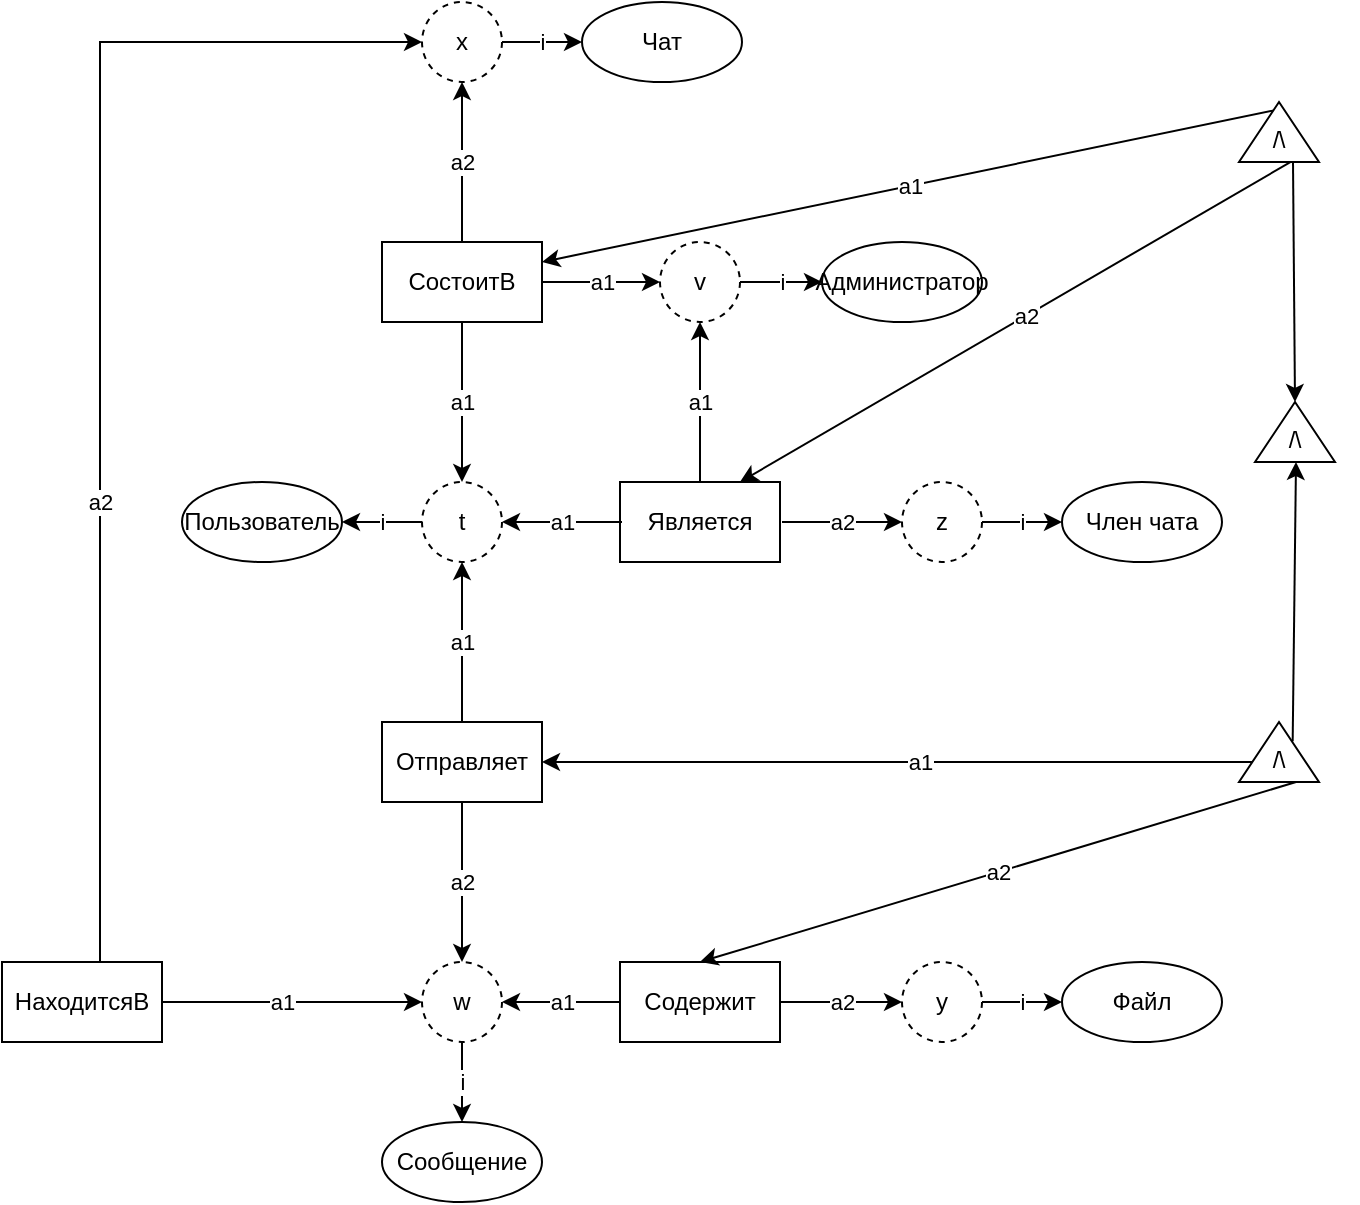 <mxfile version="24.6.4" type="github">
  <diagram name="Страница — 1" id="7VjMfyYCBIDdphOzAkVa">
    <mxGraphModel dx="2074" dy="1140" grid="1" gridSize="10" guides="1" tooltips="1" connect="1" arrows="1" fold="1" page="1" pageScale="1" pageWidth="827" pageHeight="1169" math="0" shadow="0">
      <root>
        <mxCell id="0" />
        <mxCell id="1" parent="0" />
        <mxCell id="vOu4F3v29nX7sKF6QjkA-1" value="Пользователь" style="ellipse;whiteSpace=wrap;html=1;" parent="1" vertex="1">
          <mxGeometry x="120" y="840" width="80" height="40" as="geometry" />
        </mxCell>
        <mxCell id="vOu4F3v29nX7sKF6QjkA-2" value="" style="endArrow=classic;html=1;rounded=0;entryX=1;entryY=0.5;entryDx=0;entryDy=0;exitX=0;exitY=0.5;exitDx=0;exitDy=0;" parent="1" source="vOu4F3v29nX7sKF6QjkA-4" target="vOu4F3v29nX7sKF6QjkA-1" edge="1">
          <mxGeometry relative="1" as="geometry">
            <mxPoint x="180" y="900" as="sourcePoint" />
            <mxPoint x="280" y="900" as="targetPoint" />
          </mxGeometry>
        </mxCell>
        <mxCell id="vOu4F3v29nX7sKF6QjkA-3" value="i" style="edgeLabel;resizable=0;html=1;;align=center;verticalAlign=middle;" parent="vOu4F3v29nX7sKF6QjkA-2" connectable="0" vertex="1">
          <mxGeometry relative="1" as="geometry" />
        </mxCell>
        <mxCell id="vOu4F3v29nX7sKF6QjkA-4" value="t" style="ellipse;whiteSpace=wrap;html=1;align=center;dashed=1;" parent="1" vertex="1">
          <mxGeometry x="240" y="840" width="40" height="40" as="geometry" />
        </mxCell>
        <mxCell id="vOu4F3v29nX7sKF6QjkA-6" value="Является" style="rounded=0;whiteSpace=wrap;html=1;" parent="1" vertex="1">
          <mxGeometry x="339" y="840" width="80" height="40" as="geometry" />
        </mxCell>
        <mxCell id="vOu4F3v29nX7sKF6QjkA-9" value="Член чата" style="ellipse;whiteSpace=wrap;html=1;" parent="1" vertex="1">
          <mxGeometry x="560" y="840" width="80" height="40" as="geometry" />
        </mxCell>
        <mxCell id="vOu4F3v29nX7sKF6QjkA-10" value="" style="endArrow=classic;html=1;rounded=0;exitX=1;exitY=0.5;exitDx=0;exitDy=0;entryX=0;entryY=0.5;entryDx=0;entryDy=0;" parent="1" source="vOu4F3v29nX7sKF6QjkA-12" target="vOu4F3v29nX7sKF6QjkA-9" edge="1">
          <mxGeometry relative="1" as="geometry">
            <mxPoint x="658.5" y="910" as="sourcePoint" />
            <mxPoint x="590" y="860" as="targetPoint" />
          </mxGeometry>
        </mxCell>
        <mxCell id="vOu4F3v29nX7sKF6QjkA-11" value="i" style="edgeLabel;resizable=0;html=1;;align=center;verticalAlign=middle;" parent="vOu4F3v29nX7sKF6QjkA-10" connectable="0" vertex="1">
          <mxGeometry relative="1" as="geometry" />
        </mxCell>
        <mxCell id="vOu4F3v29nX7sKF6QjkA-12" value="z" style="ellipse;whiteSpace=wrap;html=1;align=center;dashed=1;" parent="1" vertex="1">
          <mxGeometry x="480" y="840" width="40" height="40" as="geometry" />
        </mxCell>
        <mxCell id="vOu4F3v29nX7sKF6QjkA-13" value="" style="endArrow=classic;html=1;rounded=0;entryX=1;entryY=0.5;entryDx=0;entryDy=0;" parent="1" target="vOu4F3v29nX7sKF6QjkA-4" edge="1">
          <mxGeometry relative="1" as="geometry">
            <mxPoint x="340" y="860" as="sourcePoint" />
            <mxPoint x="315" y="860" as="targetPoint" />
            <Array as="points" />
          </mxGeometry>
        </mxCell>
        <mxCell id="vOu4F3v29nX7sKF6QjkA-14" value="a1" style="edgeLabel;resizable=0;html=1;;align=center;verticalAlign=middle;" parent="vOu4F3v29nX7sKF6QjkA-13" connectable="0" vertex="1">
          <mxGeometry relative="1" as="geometry" />
        </mxCell>
        <mxCell id="vOu4F3v29nX7sKF6QjkA-15" value="" style="endArrow=classic;html=1;rounded=0;entryX=0;entryY=0.5;entryDx=0;entryDy=0;" parent="1" target="vOu4F3v29nX7sKF6QjkA-12" edge="1">
          <mxGeometry relative="1" as="geometry">
            <mxPoint x="420" y="860" as="sourcePoint" />
            <mxPoint x="480" y="880" as="targetPoint" />
          </mxGeometry>
        </mxCell>
        <mxCell id="vOu4F3v29nX7sKF6QjkA-16" value="a2" style="edgeLabel;resizable=0;html=1;;align=center;verticalAlign=middle;" parent="vOu4F3v29nX7sKF6QjkA-15" connectable="0" vertex="1">
          <mxGeometry relative="1" as="geometry" />
        </mxCell>
        <mxCell id="vOu4F3v29nX7sKF6QjkA-20" value="Отправляет" style="rounded=0;whiteSpace=wrap;html=1;" parent="1" vertex="1">
          <mxGeometry x="220" y="960" width="80" height="40" as="geometry" />
        </mxCell>
        <mxCell id="vOu4F3v29nX7sKF6QjkA-21" value="" style="endArrow=classic;html=1;rounded=0;entryX=0.5;entryY=1;entryDx=0;entryDy=0;exitX=0.5;exitY=0;exitDx=0;exitDy=0;" parent="1" target="vOu4F3v29nX7sKF6QjkA-4" edge="1">
          <mxGeometry relative="1" as="geometry">
            <mxPoint x="260" y="960" as="sourcePoint" />
            <mxPoint x="290" y="960" as="targetPoint" />
            <Array as="points" />
          </mxGeometry>
        </mxCell>
        <mxCell id="vOu4F3v29nX7sKF6QjkA-22" value="a1" style="edgeLabel;resizable=0;html=1;;align=center;verticalAlign=middle;" parent="vOu4F3v29nX7sKF6QjkA-21" connectable="0" vertex="1">
          <mxGeometry relative="1" as="geometry" />
        </mxCell>
        <mxCell id="vOu4F3v29nX7sKF6QjkA-23" value="Сообщение" style="ellipse;whiteSpace=wrap;html=1;" parent="1" vertex="1">
          <mxGeometry x="220" y="1160" width="80" height="40" as="geometry" />
        </mxCell>
        <mxCell id="vOu4F3v29nX7sKF6QjkA-24" value="" style="endArrow=classic;html=1;rounded=0;entryX=0.5;entryY=0;entryDx=0;entryDy=0;exitX=0.5;exitY=1;exitDx=0;exitDy=0;" parent="1" source="vOu4F3v29nX7sKF6QjkA-26" target="vOu4F3v29nX7sKF6QjkA-23" edge="1">
          <mxGeometry relative="1" as="geometry">
            <mxPoint x="180" y="1140" as="sourcePoint" />
            <mxPoint x="160" y="1100" as="targetPoint" />
          </mxGeometry>
        </mxCell>
        <mxCell id="vOu4F3v29nX7sKF6QjkA-25" value="i" style="edgeLabel;resizable=0;html=1;;align=center;verticalAlign=middle;" parent="vOu4F3v29nX7sKF6QjkA-24" connectable="0" vertex="1">
          <mxGeometry relative="1" as="geometry" />
        </mxCell>
        <mxCell id="vOu4F3v29nX7sKF6QjkA-26" value="w" style="ellipse;whiteSpace=wrap;html=1;align=center;dashed=1;" parent="1" vertex="1">
          <mxGeometry x="240" y="1080" width="40" height="40" as="geometry" />
        </mxCell>
        <mxCell id="vOu4F3v29nX7sKF6QjkA-27" value="" style="endArrow=classic;html=1;rounded=0;entryX=0.5;entryY=0;entryDx=0;entryDy=0;exitX=0.5;exitY=1;exitDx=0;exitDy=0;" parent="1" target="vOu4F3v29nX7sKF6QjkA-26" edge="1">
          <mxGeometry relative="1" as="geometry">
            <mxPoint x="260" y="1000" as="sourcePoint" />
            <mxPoint x="410" y="1060" as="targetPoint" />
          </mxGeometry>
        </mxCell>
        <mxCell id="vOu4F3v29nX7sKF6QjkA-28" value="a2" style="edgeLabel;resizable=0;html=1;;align=center;verticalAlign=middle;" parent="vOu4F3v29nX7sKF6QjkA-27" connectable="0" vertex="1">
          <mxGeometry relative="1" as="geometry" />
        </mxCell>
        <mxCell id="vOu4F3v29nX7sKF6QjkA-29" value="Администратор" style="ellipse;whiteSpace=wrap;html=1;" parent="1" vertex="1">
          <mxGeometry x="440" y="720" width="80" height="40" as="geometry" />
        </mxCell>
        <mxCell id="vOu4F3v29nX7sKF6QjkA-30" value="" style="endArrow=classic;html=1;rounded=0;exitX=1;exitY=0.5;exitDx=0;exitDy=0;" parent="1" source="vOu4F3v29nX7sKF6QjkA-32" edge="1">
          <mxGeometry relative="1" as="geometry">
            <mxPoint x="700" y="790" as="sourcePoint" />
            <mxPoint x="440" y="740" as="targetPoint" />
          </mxGeometry>
        </mxCell>
        <mxCell id="vOu4F3v29nX7sKF6QjkA-31" value="i" style="edgeLabel;resizable=0;html=1;;align=center;verticalAlign=middle;" parent="vOu4F3v29nX7sKF6QjkA-30" connectable="0" vertex="1">
          <mxGeometry relative="1" as="geometry" />
        </mxCell>
        <mxCell id="vOu4F3v29nX7sKF6QjkA-32" value="v" style="ellipse;whiteSpace=wrap;html=1;align=center;dashed=1;" parent="1" vertex="1">
          <mxGeometry x="359" y="720" width="40" height="40" as="geometry" />
        </mxCell>
        <mxCell id="vOu4F3v29nX7sKF6QjkA-33" value="" style="endArrow=classic;html=1;rounded=0;entryX=0.5;entryY=1;entryDx=0;entryDy=0;" parent="1" target="vOu4F3v29nX7sKF6QjkA-32" edge="1">
          <mxGeometry relative="1" as="geometry">
            <mxPoint x="379" y="840" as="sourcePoint" />
            <mxPoint x="290" y="820" as="targetPoint" />
            <Array as="points" />
          </mxGeometry>
        </mxCell>
        <mxCell id="vOu4F3v29nX7sKF6QjkA-34" value="a1" style="edgeLabel;resizable=0;html=1;;align=center;verticalAlign=middle;" parent="vOu4F3v29nX7sKF6QjkA-33" connectable="0" vertex="1">
          <mxGeometry relative="1" as="geometry" />
        </mxCell>
        <mxCell id="vOu4F3v29nX7sKF6QjkA-35" value="СостоитВ" style="rounded=0;whiteSpace=wrap;html=1;" parent="1" vertex="1">
          <mxGeometry x="220" y="720" width="80" height="40" as="geometry" />
        </mxCell>
        <mxCell id="vOu4F3v29nX7sKF6QjkA-39" value="Чат" style="ellipse;whiteSpace=wrap;html=1;" parent="1" vertex="1">
          <mxGeometry x="320" y="600" width="80" height="40" as="geometry" />
        </mxCell>
        <mxCell id="vOu4F3v29nX7sKF6QjkA-40" value="" style="endArrow=classic;html=1;rounded=0;exitX=1;exitY=0.5;exitDx=0;exitDy=0;entryX=0;entryY=0.5;entryDx=0;entryDy=0;" parent="1" source="vOu4F3v29nX7sKF6QjkA-42" target="vOu4F3v29nX7sKF6QjkA-39" edge="1">
          <mxGeometry relative="1" as="geometry">
            <mxPoint x="340" y="560" as="sourcePoint" />
            <mxPoint x="200" y="620" as="targetPoint" />
          </mxGeometry>
        </mxCell>
        <mxCell id="vOu4F3v29nX7sKF6QjkA-41" value="i" style="edgeLabel;resizable=0;html=1;;align=center;verticalAlign=middle;" parent="vOu4F3v29nX7sKF6QjkA-40" connectable="0" vertex="1">
          <mxGeometry relative="1" as="geometry" />
        </mxCell>
        <mxCell id="vOu4F3v29nX7sKF6QjkA-42" value="x" style="ellipse;whiteSpace=wrap;html=1;align=center;dashed=1;" parent="1" vertex="1">
          <mxGeometry x="240" y="600" width="40" height="40" as="geometry" />
        </mxCell>
        <mxCell id="vOu4F3v29nX7sKF6QjkA-43" value="" style="endArrow=classic;html=1;rounded=0;entryX=0.5;entryY=0;entryDx=0;entryDy=0;exitX=0.5;exitY=1;exitDx=0;exitDy=0;" parent="1" target="vOu4F3v29nX7sKF6QjkA-4" edge="1">
          <mxGeometry relative="1" as="geometry">
            <mxPoint x="260" y="760" as="sourcePoint" />
            <mxPoint x="320" y="710" as="targetPoint" />
            <Array as="points" />
          </mxGeometry>
        </mxCell>
        <mxCell id="vOu4F3v29nX7sKF6QjkA-44" value="a1" style="edgeLabel;resizable=0;html=1;;align=center;verticalAlign=middle;" parent="vOu4F3v29nX7sKF6QjkA-43" connectable="0" vertex="1">
          <mxGeometry relative="1" as="geometry" />
        </mxCell>
        <mxCell id="vOu4F3v29nX7sKF6QjkA-45" value="" style="endArrow=classic;html=1;rounded=0;entryX=0.5;entryY=1;entryDx=0;entryDy=0;exitX=0.5;exitY=0;exitDx=0;exitDy=0;" parent="1" target="vOu4F3v29nX7sKF6QjkA-42" edge="1">
          <mxGeometry relative="1" as="geometry">
            <mxPoint x="260" y="720" as="sourcePoint" />
            <mxPoint x="320" y="748" as="targetPoint" />
          </mxGeometry>
        </mxCell>
        <mxCell id="vOu4F3v29nX7sKF6QjkA-46" value="a2" style="edgeLabel;resizable=0;html=1;;align=center;verticalAlign=middle;" parent="vOu4F3v29nX7sKF6QjkA-45" connectable="0" vertex="1">
          <mxGeometry relative="1" as="geometry" />
        </mxCell>
        <mxCell id="vOu4F3v29nX7sKF6QjkA-47" value="" style="endArrow=classic;html=1;rounded=0;entryX=0;entryY=0.5;entryDx=0;entryDy=0;exitX=1;exitY=0.5;exitDx=0;exitDy=0;" parent="1" source="vOu4F3v29nX7sKF6QjkA-35" target="vOu4F3v29nX7sKF6QjkA-32" edge="1">
          <mxGeometry relative="1" as="geometry">
            <mxPoint x="280" y="740" as="sourcePoint" />
            <mxPoint x="270" y="850" as="targetPoint" />
            <Array as="points" />
          </mxGeometry>
        </mxCell>
        <mxCell id="vOu4F3v29nX7sKF6QjkA-48" value="a1" style="edgeLabel;resizable=0;html=1;;align=center;verticalAlign=middle;" parent="vOu4F3v29nX7sKF6QjkA-47" connectable="0" vertex="1">
          <mxGeometry relative="1" as="geometry" />
        </mxCell>
        <mxCell id="vOu4F3v29nX7sKF6QjkA-49" value="Содержит" style="rounded=0;whiteSpace=wrap;html=1;" parent="1" vertex="1">
          <mxGeometry x="339" y="1080" width="80" height="40" as="geometry" />
        </mxCell>
        <mxCell id="vOu4F3v29nX7sKF6QjkA-51" value="Файл" style="ellipse;whiteSpace=wrap;html=1;" parent="1" vertex="1">
          <mxGeometry x="560" y="1080" width="80" height="40" as="geometry" />
        </mxCell>
        <mxCell id="vOu4F3v29nX7sKF6QjkA-52" value="" style="endArrow=classic;html=1;rounded=0;exitX=1;exitY=0.5;exitDx=0;exitDy=0;" parent="1" source="vOu4F3v29nX7sKF6QjkA-54" edge="1">
          <mxGeometry relative="1" as="geometry">
            <mxPoint x="680" y="1150" as="sourcePoint" />
            <mxPoint x="560" y="1100" as="targetPoint" />
          </mxGeometry>
        </mxCell>
        <mxCell id="vOu4F3v29nX7sKF6QjkA-53" value="i" style="edgeLabel;resizable=0;html=1;;align=center;verticalAlign=middle;" parent="vOu4F3v29nX7sKF6QjkA-52" connectable="0" vertex="1">
          <mxGeometry relative="1" as="geometry" />
        </mxCell>
        <mxCell id="vOu4F3v29nX7sKF6QjkA-54" value="y" style="ellipse;whiteSpace=wrap;html=1;align=center;dashed=1;" parent="1" vertex="1">
          <mxGeometry x="480" y="1080" width="40" height="40" as="geometry" />
        </mxCell>
        <mxCell id="vOu4F3v29nX7sKF6QjkA-55" value="" style="endArrow=classic;html=1;rounded=0;entryX=1;entryY=0.5;entryDx=0;entryDy=0;exitX=0;exitY=0.5;exitDx=0;exitDy=0;" parent="1" source="vOu4F3v29nX7sKF6QjkA-49" target="vOu4F3v29nX7sKF6QjkA-26" edge="1">
          <mxGeometry relative="1" as="geometry">
            <mxPoint x="360" y="1100" as="sourcePoint" />
            <mxPoint x="290" y="1080" as="targetPoint" />
            <Array as="points" />
          </mxGeometry>
        </mxCell>
        <mxCell id="vOu4F3v29nX7sKF6QjkA-56" value="a1" style="edgeLabel;resizable=0;html=1;;align=center;verticalAlign=middle;" parent="vOu4F3v29nX7sKF6QjkA-55" connectable="0" vertex="1">
          <mxGeometry relative="1" as="geometry" />
        </mxCell>
        <mxCell id="vOu4F3v29nX7sKF6QjkA-57" value="" style="endArrow=classic;html=1;rounded=0;entryX=0;entryY=0.5;entryDx=0;entryDy=0;exitX=1;exitY=0.5;exitDx=0;exitDy=0;" parent="1" source="vOu4F3v29nX7sKF6QjkA-49" target="vOu4F3v29nX7sKF6QjkA-54" edge="1">
          <mxGeometry relative="1" as="geometry">
            <mxPoint x="400" y="1100" as="sourcePoint" />
            <mxPoint x="540" y="1070" as="targetPoint" />
          </mxGeometry>
        </mxCell>
        <mxCell id="vOu4F3v29nX7sKF6QjkA-58" value="a2" style="edgeLabel;resizable=0;html=1;;align=center;verticalAlign=middle;" parent="vOu4F3v29nX7sKF6QjkA-57" connectable="0" vertex="1">
          <mxGeometry relative="1" as="geometry" />
        </mxCell>
        <mxCell id="vOu4F3v29nX7sKF6QjkA-62" value="" style="endArrow=classic;html=1;rounded=0;entryX=0;entryY=0.5;entryDx=0;entryDy=0;" parent="1" target="vOu4F3v29nX7sKF6QjkA-26" edge="1">
          <mxGeometry relative="1" as="geometry">
            <mxPoint x="100" y="1100" as="sourcePoint" />
            <mxPoint x="179" y="1099.71" as="targetPoint" />
            <Array as="points" />
          </mxGeometry>
        </mxCell>
        <mxCell id="vOu4F3v29nX7sKF6QjkA-63" value="a1" style="edgeLabel;resizable=0;html=1;;align=center;verticalAlign=middle;" parent="vOu4F3v29nX7sKF6QjkA-62" connectable="0" vertex="1">
          <mxGeometry relative="1" as="geometry" />
        </mxCell>
        <mxCell id="vOu4F3v29nX7sKF6QjkA-64" value="" style="endArrow=classic;html=1;rounded=0;exitX=0.5;exitY=0;exitDx=0;exitDy=0;entryX=0;entryY=0.5;entryDx=0;entryDy=0;" parent="1" target="vOu4F3v29nX7sKF6QjkA-42" edge="1">
          <mxGeometry relative="1" as="geometry">
            <mxPoint x="79" y="1080" as="sourcePoint" />
            <mxPoint x="60" y="630" as="targetPoint" />
            <Array as="points">
              <mxPoint x="79" y="620" />
            </Array>
          </mxGeometry>
        </mxCell>
        <mxCell id="vOu4F3v29nX7sKF6QjkA-65" value="a2" style="edgeLabel;resizable=0;html=1;;align=center;verticalAlign=middle;" parent="vOu4F3v29nX7sKF6QjkA-64" connectable="0" vertex="1">
          <mxGeometry relative="1" as="geometry">
            <mxPoint y="80" as="offset" />
          </mxGeometry>
        </mxCell>
        <mxCell id="vOu4F3v29nX7sKF6QjkA-67" value="" style="endArrow=classic;html=1;rounded=0;entryX=1;entryY=0.5;entryDx=0;entryDy=0;exitX=0;exitY=0.5;exitDx=0;exitDy=0;" parent="1" target="vOu4F3v29nX7sKF6QjkA-20" edge="1">
          <mxGeometry relative="1" as="geometry">
            <mxPoint x="678.5" y="980" as="sourcePoint" />
            <mxPoint x="280" y="980" as="targetPoint" />
            <Array as="points" />
          </mxGeometry>
        </mxCell>
        <mxCell id="vOu4F3v29nX7sKF6QjkA-68" value="a1" style="edgeLabel;resizable=0;html=1;;align=center;verticalAlign=middle;" parent="vOu4F3v29nX7sKF6QjkA-67" connectable="0" vertex="1">
          <mxGeometry relative="1" as="geometry" />
        </mxCell>
        <mxCell id="vOu4F3v29nX7sKF6QjkA-69" value="" style="endArrow=classic;html=1;rounded=0;exitX=0.667;exitY=0.867;exitDx=0;exitDy=0;entryX=0.5;entryY=0;entryDx=0;entryDy=0;exitPerimeter=0;" parent="1" source="vOu4F3v29nX7sKF6QjkA-97" target="vOu4F3v29nX7sKF6QjkA-49" edge="1">
          <mxGeometry relative="1" as="geometry">
            <mxPoint x="684.358" y="994.142" as="sourcePoint" />
            <mxPoint x="450" y="1060" as="targetPoint" />
          </mxGeometry>
        </mxCell>
        <mxCell id="vOu4F3v29nX7sKF6QjkA-70" value="a2" style="edgeLabel;resizable=0;html=1;;align=center;verticalAlign=middle;" parent="vOu4F3v29nX7sKF6QjkA-69" connectable="0" vertex="1">
          <mxGeometry relative="1" as="geometry" />
        </mxCell>
        <mxCell id="vOu4F3v29nX7sKF6QjkA-72" value="" style="endArrow=classic;html=1;rounded=0;exitX=0.5;exitY=0;exitDx=0;exitDy=0;entryX=1;entryY=0.25;entryDx=0;entryDy=0;" parent="1" source="vOu4F3v29nX7sKF6QjkA-92" target="vOu4F3v29nX7sKF6QjkA-35" edge="1">
          <mxGeometry relative="1" as="geometry">
            <mxPoint x="678.5" y="660" as="sourcePoint" />
            <mxPoint x="320" y="690" as="targetPoint" />
            <Array as="points" />
          </mxGeometry>
        </mxCell>
        <mxCell id="vOu4F3v29nX7sKF6QjkA-73" value="a1" style="edgeLabel;resizable=0;html=1;;align=center;verticalAlign=middle;" parent="vOu4F3v29nX7sKF6QjkA-72" connectable="0" vertex="1">
          <mxGeometry relative="1" as="geometry" />
        </mxCell>
        <mxCell id="vOu4F3v29nX7sKF6QjkA-74" value="" style="endArrow=classic;html=1;rounded=0;exitX=0;exitY=1;exitDx=0;exitDy=0;entryX=0.75;entryY=0;entryDx=0;entryDy=0;" parent="1" target="vOu4F3v29nX7sKF6QjkA-6" edge="1">
          <mxGeometry relative="1" as="geometry">
            <mxPoint x="684.358" y="674.142" as="sourcePoint" />
            <mxPoint x="420" y="820" as="targetPoint" />
          </mxGeometry>
        </mxCell>
        <mxCell id="vOu4F3v29nX7sKF6QjkA-75" value="a2" style="edgeLabel;resizable=0;html=1;;align=center;verticalAlign=middle;" parent="vOu4F3v29nX7sKF6QjkA-74" connectable="0" vertex="1">
          <mxGeometry relative="1" as="geometry" />
        </mxCell>
        <mxCell id="vOu4F3v29nX7sKF6QjkA-76" value="" style="group" parent="1" vertex="1" connectable="0">
          <mxGeometry x="645" y="800" width="63" height="34" as="geometry" />
        </mxCell>
        <mxCell id="vOu4F3v29nX7sKF6QjkA-77" value="" style="verticalLabelPosition=bottom;verticalAlign=top;html=1;shape=mxgraph.basic.acute_triangle;dx=0.5;" parent="vOu4F3v29nX7sKF6QjkA-76" vertex="1">
          <mxGeometry x="11.5" width="40" height="30" as="geometry" />
        </mxCell>
        <mxCell id="vOu4F3v29nX7sKF6QjkA-78" value="" style="group" parent="vOu4F3v29nX7sKF6QjkA-76" vertex="1" connectable="0">
          <mxGeometry y="4" width="63" height="30" as="geometry" />
        </mxCell>
        <mxCell id="vOu4F3v29nX7sKF6QjkA-79" value="\" style="text;html=1;align=center;verticalAlign=middle;whiteSpace=wrap;rounded=0;" parent="vOu4F3v29nX7sKF6QjkA-78" vertex="1">
          <mxGeometry x="3" width="60" height="30" as="geometry" />
        </mxCell>
        <mxCell id="vOu4F3v29nX7sKF6QjkA-80" value="/" style="text;html=1;align=center;verticalAlign=middle;whiteSpace=wrap;rounded=0;" parent="vOu4F3v29nX7sKF6QjkA-78" vertex="1">
          <mxGeometry width="60" height="30" as="geometry" />
        </mxCell>
        <mxCell id="vOu4F3v29nX7sKF6QjkA-82" value="" style="endArrow=classic;html=1;rounded=0;exitX=0.5;exitY=1;exitDx=0;exitDy=0;entryX=0;entryY=0;entryDx=20;entryDy=0;entryPerimeter=0;" parent="1" target="vOu4F3v29nX7sKF6QjkA-77" edge="1">
          <mxGeometry width="50" height="50" relative="1" as="geometry">
            <mxPoint x="675.5" y="680" as="sourcePoint" />
            <mxPoint x="667" y="750" as="targetPoint" />
          </mxGeometry>
        </mxCell>
        <mxCell id="vOu4F3v29nX7sKF6QjkA-83" value="" style="endArrow=classic;html=1;rounded=0;exitX=0.671;exitY=0.322;exitDx=0;exitDy=0;exitPerimeter=0;" parent="1" source="vOu4F3v29nX7sKF6QjkA-94" edge="1">
          <mxGeometry width="50" height="50" relative="1" as="geometry">
            <mxPoint x="675.5" y="960" as="sourcePoint" />
            <mxPoint x="677" y="830" as="targetPoint" />
          </mxGeometry>
        </mxCell>
        <mxCell id="vOu4F3v29nX7sKF6QjkA-88" value="" style="group" parent="1" vertex="1" connectable="0">
          <mxGeometry x="637" y="650" width="63" height="34" as="geometry" />
        </mxCell>
        <mxCell id="vOu4F3v29nX7sKF6QjkA-89" value="" style="verticalLabelPosition=bottom;verticalAlign=top;html=1;shape=mxgraph.basic.acute_triangle;dx=0.5;" parent="vOu4F3v29nX7sKF6QjkA-88" vertex="1">
          <mxGeometry x="11.5" width="40" height="30" as="geometry" />
        </mxCell>
        <mxCell id="vOu4F3v29nX7sKF6QjkA-90" value="" style="group" parent="vOu4F3v29nX7sKF6QjkA-88" vertex="1" connectable="0">
          <mxGeometry y="4" width="63" height="30" as="geometry" />
        </mxCell>
        <mxCell id="vOu4F3v29nX7sKF6QjkA-91" value="\" style="text;html=1;align=center;verticalAlign=middle;whiteSpace=wrap;rounded=0;" parent="vOu4F3v29nX7sKF6QjkA-90" vertex="1">
          <mxGeometry x="3" width="60" height="30" as="geometry" />
        </mxCell>
        <mxCell id="vOu4F3v29nX7sKF6QjkA-92" value="/" style="text;html=1;align=center;verticalAlign=middle;whiteSpace=wrap;rounded=0;" parent="vOu4F3v29nX7sKF6QjkA-90" vertex="1">
          <mxGeometry width="60" height="30" as="geometry" />
        </mxCell>
        <mxCell id="vOu4F3v29nX7sKF6QjkA-93" value="" style="group" parent="1" vertex="1" connectable="0">
          <mxGeometry x="637" y="960" width="63" height="34" as="geometry" />
        </mxCell>
        <mxCell id="vOu4F3v29nX7sKF6QjkA-94" value="" style="verticalLabelPosition=bottom;verticalAlign=top;html=1;shape=mxgraph.basic.acute_triangle;dx=0.5;" parent="vOu4F3v29nX7sKF6QjkA-93" vertex="1">
          <mxGeometry x="11.5" width="40" height="30" as="geometry" />
        </mxCell>
        <mxCell id="vOu4F3v29nX7sKF6QjkA-95" value="" style="group" parent="vOu4F3v29nX7sKF6QjkA-93" vertex="1" connectable="0">
          <mxGeometry y="4" width="63" height="30" as="geometry" />
        </mxCell>
        <mxCell id="vOu4F3v29nX7sKF6QjkA-96" value="\" style="text;html=1;align=center;verticalAlign=middle;whiteSpace=wrap;rounded=0;" parent="vOu4F3v29nX7sKF6QjkA-95" vertex="1">
          <mxGeometry x="3" width="60" height="30" as="geometry" />
        </mxCell>
        <mxCell id="vOu4F3v29nX7sKF6QjkA-97" value="/" style="text;html=1;align=center;verticalAlign=middle;whiteSpace=wrap;rounded=0;" parent="vOu4F3v29nX7sKF6QjkA-95" vertex="1">
          <mxGeometry width="60" height="30" as="geometry" />
        </mxCell>
        <mxCell id="VOkTh818-mdhDXJNErok-1" value="НаходитсяВ" style="rounded=0;whiteSpace=wrap;html=1;" vertex="1" parent="1">
          <mxGeometry x="30" y="1080" width="80" height="40" as="geometry" />
        </mxCell>
      </root>
    </mxGraphModel>
  </diagram>
</mxfile>
